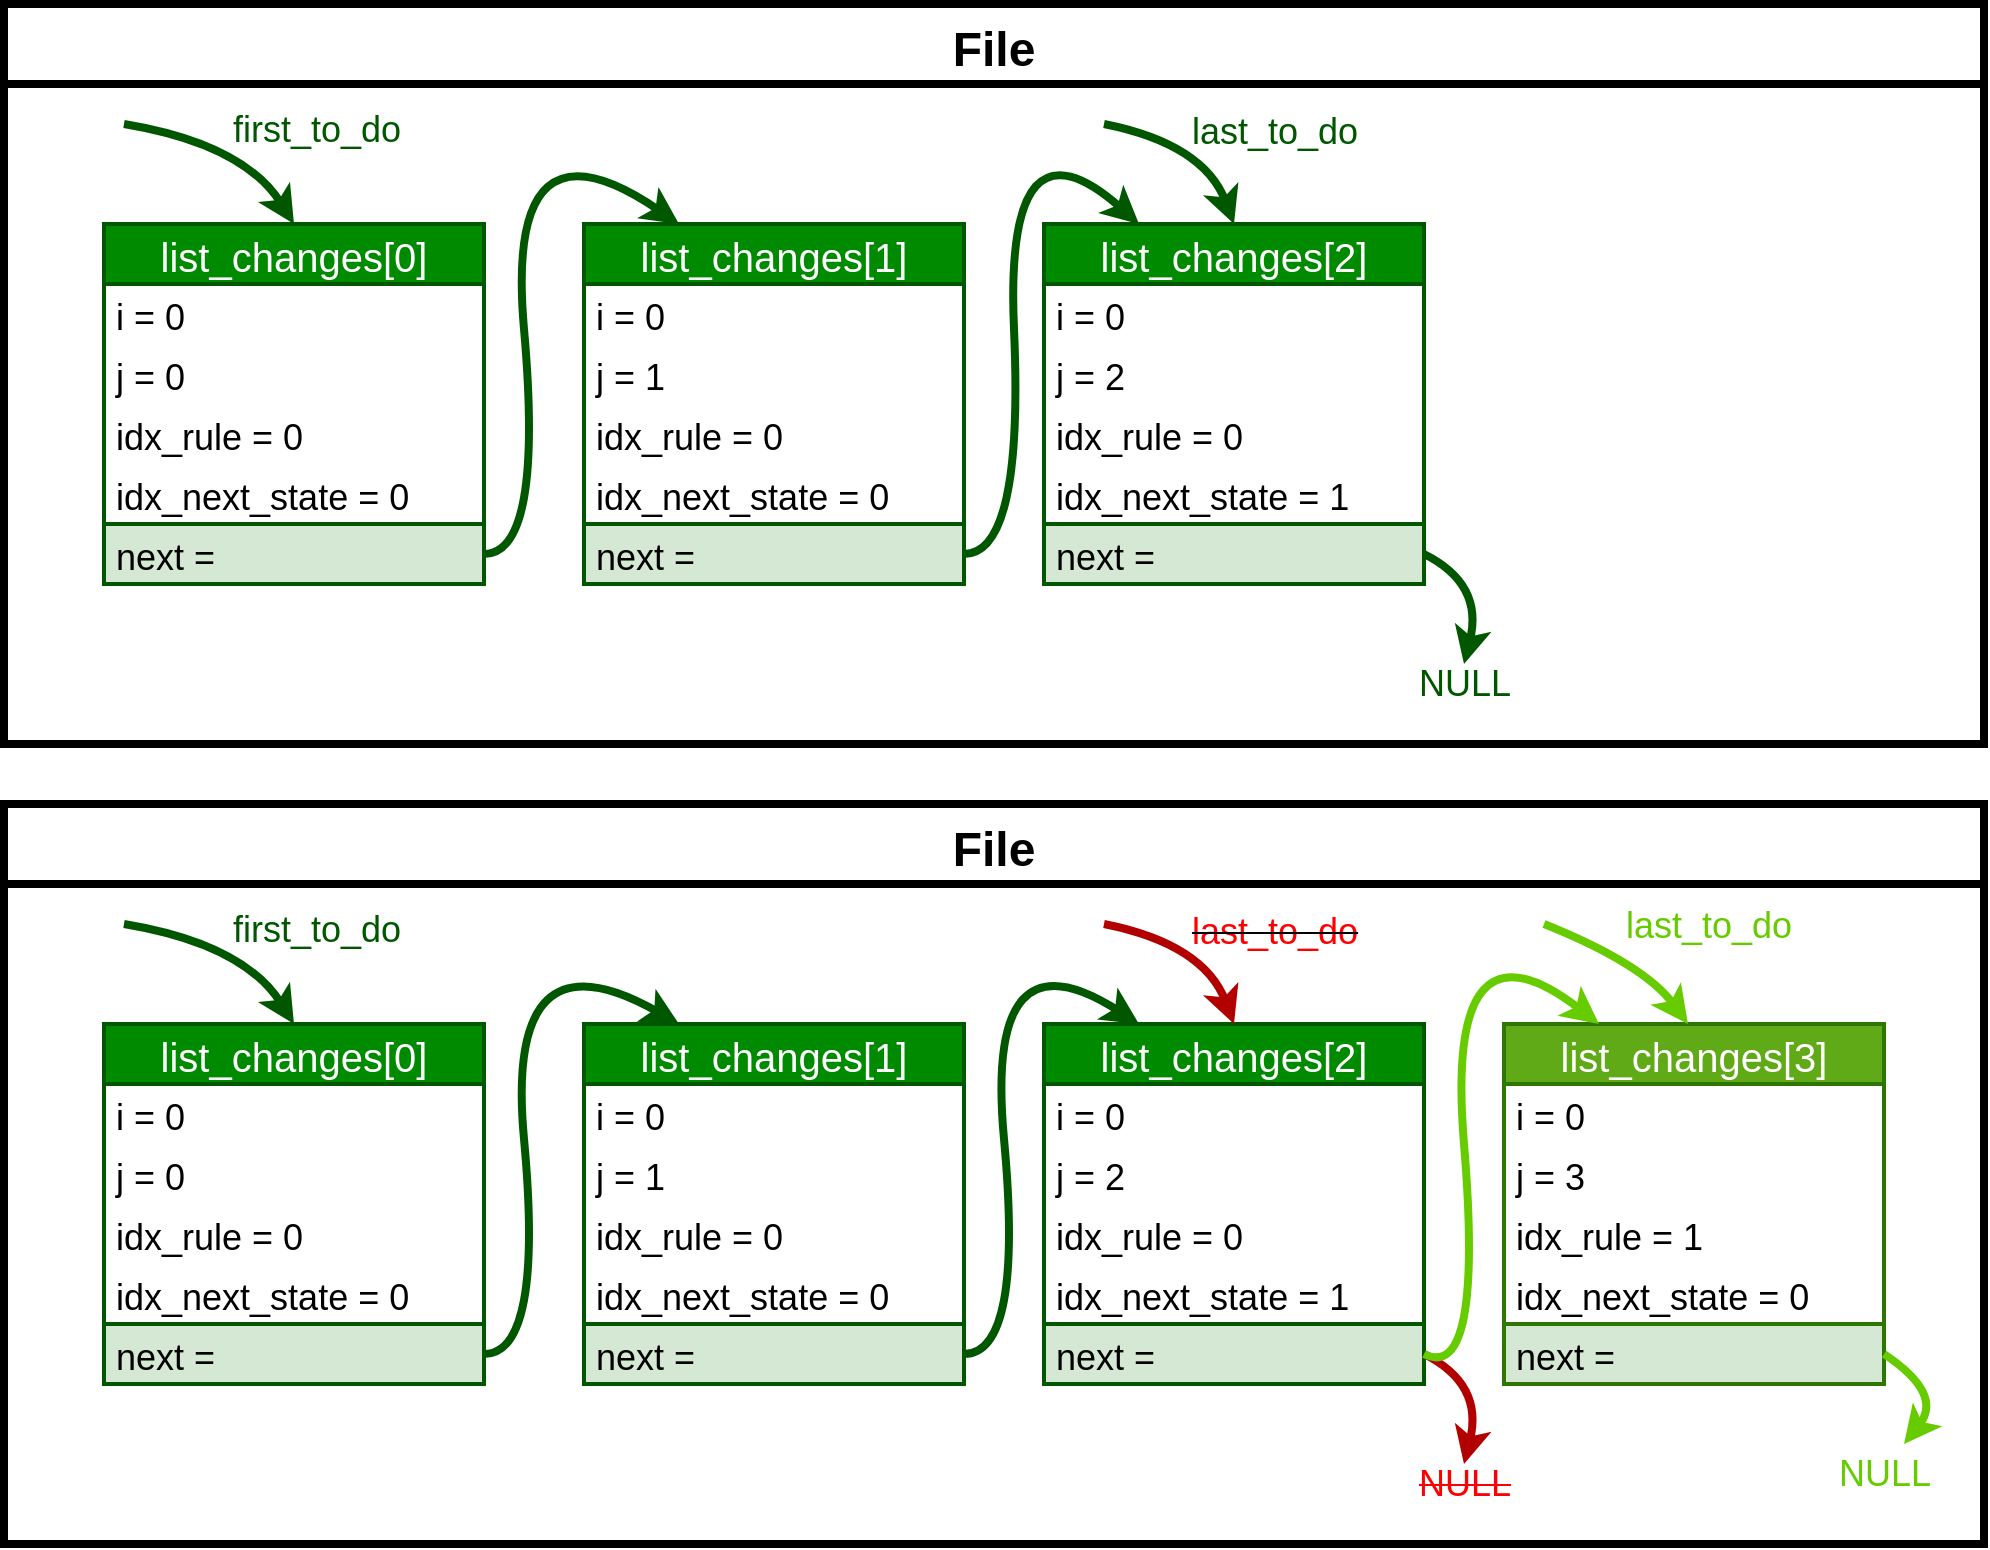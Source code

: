 <mxfile version="15.8.7" type="device"><diagram id="prtHgNgQTEPvFCAcTncT" name="Page-1"><mxGraphModel dx="2370" dy="1465" grid="1" gridSize="10" guides="1" tooltips="1" connect="1" arrows="1" fold="1" page="1" pageScale="1" pageWidth="827" pageHeight="1169" math="0" shadow="0"><root><mxCell id="0"/><mxCell id="1" parent="0"/><mxCell id="sNQoP_HgzW2WNexT-OtS-48" value="File" style="swimlane;strokeWidth=4;fontSize=24;startSize=40;" parent="1" vertex="1"><mxGeometry x="340" y="180" width="990" height="370" as="geometry"/></mxCell><mxCell id="sNQoP_HgzW2WNexT-OtS-49" value="list_changes[0]" style="swimlane;fontStyle=0;childLayout=stackLayout;horizontal=1;startSize=30;horizontalStack=0;resizeParent=1;resizeParentMax=0;resizeLast=0;collapsible=1;marginBottom=0;fontSize=20;strokeWidth=2;fillColor=#008a00;strokeColor=#005700;fontColor=#ffffff;" parent="sNQoP_HgzW2WNexT-OtS-48" vertex="1"><mxGeometry x="50" y="110" width="190" height="180" as="geometry"/></mxCell><mxCell id="sNQoP_HgzW2WNexT-OtS-50" value="i = 0" style="text;strokeColor=none;fillColor=none;align=left;verticalAlign=middle;spacingLeft=4;spacingRight=4;overflow=hidden;points=[[0,0.5],[1,0.5]];portConstraint=eastwest;rotatable=0;fontSize=18;" parent="sNQoP_HgzW2WNexT-OtS-49" vertex="1"><mxGeometry y="30" width="190" height="30" as="geometry"/></mxCell><mxCell id="sNQoP_HgzW2WNexT-OtS-51" value="j = 0" style="text;strokeColor=none;fillColor=none;align=left;verticalAlign=middle;spacingLeft=4;spacingRight=4;overflow=hidden;points=[[0,0.5],[1,0.5]];portConstraint=eastwest;rotatable=0;fontSize=18;" parent="sNQoP_HgzW2WNexT-OtS-49" vertex="1"><mxGeometry y="60" width="190" height="30" as="geometry"/></mxCell><mxCell id="sNQoP_HgzW2WNexT-OtS-52" value="idx_rule = 0" style="text;strokeColor=none;fillColor=none;align=left;verticalAlign=middle;spacingLeft=4;spacingRight=4;overflow=hidden;points=[[0,0.5],[1,0.5]];portConstraint=eastwest;rotatable=0;fontSize=18;" parent="sNQoP_HgzW2WNexT-OtS-49" vertex="1"><mxGeometry y="90" width="190" height="30" as="geometry"/></mxCell><mxCell id="sNQoP_HgzW2WNexT-OtS-53" value="idx_next_state = 0" style="text;strokeColor=none;fillColor=none;align=left;verticalAlign=middle;spacingLeft=4;spacingRight=4;overflow=hidden;points=[[0,0.5],[1,0.5]];portConstraint=eastwest;rotatable=0;fontSize=18;" parent="sNQoP_HgzW2WNexT-OtS-49" vertex="1"><mxGeometry y="120" width="190" height="30" as="geometry"/></mxCell><mxCell id="sNQoP_HgzW2WNexT-OtS-72" value="next =" style="text;strokeColor=#005700;fillColor=#d5e8d4;align=left;verticalAlign=middle;spacingLeft=4;spacingRight=4;overflow=hidden;points=[[0,0.5],[1,0.5]];portConstraint=eastwest;rotatable=0;fontSize=18;strokeWidth=2;" parent="sNQoP_HgzW2WNexT-OtS-49" vertex="1"><mxGeometry y="150" width="190" height="30" as="geometry"/></mxCell><mxCell id="sNQoP_HgzW2WNexT-OtS-54" value="list_changes[2]" style="swimlane;fontStyle=0;childLayout=stackLayout;horizontal=1;startSize=30;horizontalStack=0;resizeParent=1;resizeParentMax=0;resizeLast=0;collapsible=1;marginBottom=0;fontSize=20;strokeWidth=2;fillColor=#008a00;strokeColor=#005700;fontColor=#ffffff;" parent="sNQoP_HgzW2WNexT-OtS-48" vertex="1"><mxGeometry x="520" y="110" width="190" height="180" as="geometry"/></mxCell><mxCell id="sNQoP_HgzW2WNexT-OtS-55" value="i = 0" style="text;strokeColor=none;fillColor=none;align=left;verticalAlign=middle;spacingLeft=4;spacingRight=4;overflow=hidden;points=[[0,0.5],[1,0.5]];portConstraint=eastwest;rotatable=0;fontSize=18;" parent="sNQoP_HgzW2WNexT-OtS-54" vertex="1"><mxGeometry y="30" width="190" height="30" as="geometry"/></mxCell><mxCell id="sNQoP_HgzW2WNexT-OtS-56" value="j = 2" style="text;strokeColor=none;fillColor=none;align=left;verticalAlign=middle;spacingLeft=4;spacingRight=4;overflow=hidden;points=[[0,0.5],[1,0.5]];portConstraint=eastwest;rotatable=0;fontSize=18;" parent="sNQoP_HgzW2WNexT-OtS-54" vertex="1"><mxGeometry y="60" width="190" height="30" as="geometry"/></mxCell><mxCell id="sNQoP_HgzW2WNexT-OtS-57" value="idx_rule = 0" style="text;strokeColor=none;fillColor=none;align=left;verticalAlign=middle;spacingLeft=4;spacingRight=4;overflow=hidden;points=[[0,0.5],[1,0.5]];portConstraint=eastwest;rotatable=0;fontSize=18;" parent="sNQoP_HgzW2WNexT-OtS-54" vertex="1"><mxGeometry y="90" width="190" height="30" as="geometry"/></mxCell><mxCell id="sNQoP_HgzW2WNexT-OtS-58" value="idx_next_state = 1" style="text;strokeColor=none;fillColor=none;align=left;verticalAlign=middle;spacingLeft=4;spacingRight=4;overflow=hidden;points=[[0,0.5],[1,0.5]];portConstraint=eastwest;rotatable=0;fontSize=18;" parent="sNQoP_HgzW2WNexT-OtS-54" vertex="1"><mxGeometry y="120" width="190" height="30" as="geometry"/></mxCell><mxCell id="sNQoP_HgzW2WNexT-OtS-81" value="next =" style="text;strokeColor=#005700;fillColor=#d5e8d4;align=left;verticalAlign=middle;spacingLeft=4;spacingRight=4;overflow=hidden;points=[[0,0.5],[1,0.5]];portConstraint=eastwest;rotatable=0;fontSize=18;strokeWidth=2;" parent="sNQoP_HgzW2WNexT-OtS-54" vertex="1"><mxGeometry y="150" width="190" height="30" as="geometry"/></mxCell><mxCell id="sNQoP_HgzW2WNexT-OtS-64" value="list_changes[1]" style="swimlane;fontStyle=0;childLayout=stackLayout;horizontal=1;startSize=30;horizontalStack=0;resizeParent=1;resizeParentMax=0;resizeLast=0;collapsible=1;marginBottom=0;fontSize=20;strokeWidth=2;fillColor=#008a00;strokeColor=#005700;fontColor=#ffffff;" parent="sNQoP_HgzW2WNexT-OtS-48" vertex="1"><mxGeometry x="290" y="110" width="190" height="180" as="geometry"/></mxCell><mxCell id="sNQoP_HgzW2WNexT-OtS-65" value="i = 0" style="text;strokeColor=none;fillColor=none;align=left;verticalAlign=middle;spacingLeft=4;spacingRight=4;overflow=hidden;points=[[0,0.5],[1,0.5]];portConstraint=eastwest;rotatable=0;fontSize=18;" parent="sNQoP_HgzW2WNexT-OtS-64" vertex="1"><mxGeometry y="30" width="190" height="30" as="geometry"/></mxCell><mxCell id="sNQoP_HgzW2WNexT-OtS-66" value="j = 1" style="text;strokeColor=none;fillColor=none;align=left;verticalAlign=middle;spacingLeft=4;spacingRight=4;overflow=hidden;points=[[0,0.5],[1,0.5]];portConstraint=eastwest;rotatable=0;fontSize=18;" parent="sNQoP_HgzW2WNexT-OtS-64" vertex="1"><mxGeometry y="60" width="190" height="30" as="geometry"/></mxCell><mxCell id="sNQoP_HgzW2WNexT-OtS-67" value="idx_rule = 0" style="text;strokeColor=none;fillColor=none;align=left;verticalAlign=middle;spacingLeft=4;spacingRight=4;overflow=hidden;points=[[0,0.5],[1,0.5]];portConstraint=eastwest;rotatable=0;fontSize=18;" parent="sNQoP_HgzW2WNexT-OtS-64" vertex="1"><mxGeometry y="90" width="190" height="30" as="geometry"/></mxCell><mxCell id="sNQoP_HgzW2WNexT-OtS-68" value="idx_next_state = 0" style="text;strokeColor=none;fillColor=none;align=left;verticalAlign=middle;spacingLeft=4;spacingRight=4;overflow=hidden;points=[[0,0.5],[1,0.5]];portConstraint=eastwest;rotatable=0;fontSize=18;" parent="sNQoP_HgzW2WNexT-OtS-64" vertex="1"><mxGeometry y="120" width="190" height="30" as="geometry"/></mxCell><mxCell id="sNQoP_HgzW2WNexT-OtS-80" value="next =" style="text;strokeColor=#005700;fillColor=#d5e8d4;align=left;verticalAlign=middle;spacingLeft=4;spacingRight=4;overflow=hidden;points=[[0,0.5],[1,0.5]];portConstraint=eastwest;rotatable=0;fontSize=18;strokeWidth=2;" parent="sNQoP_HgzW2WNexT-OtS-64" vertex="1"><mxGeometry y="150" width="190" height="30" as="geometry"/></mxCell><mxCell id="sNQoP_HgzW2WNexT-OtS-78" value="" style="curved=1;endArrow=classic;html=1;rounded=0;fontSize=18;entryX=0.25;entryY=0;entryDx=0;entryDy=0;strokeWidth=4;fillColor=#d5e8d4;strokeColor=#005700;exitX=1;exitY=0.5;exitDx=0;exitDy=0;" parent="sNQoP_HgzW2WNexT-OtS-48" source="sNQoP_HgzW2WNexT-OtS-72" target="sNQoP_HgzW2WNexT-OtS-64" edge="1"><mxGeometry width="50" height="50" relative="1" as="geometry"><mxPoint x="190" y="320" as="sourcePoint"/><mxPoint x="275" y="360" as="targetPoint"/><Array as="points"><mxPoint x="270" y="275"/><mxPoint x="250" y="50"/></Array></mxGeometry></mxCell><mxCell id="sNQoP_HgzW2WNexT-OtS-83" value="" style="curved=1;endArrow=classic;html=1;rounded=0;fontSize=18;entryX=0.25;entryY=0;entryDx=0;entryDy=0;strokeWidth=4;fillColor=#d5e8d4;strokeColor=#005700;exitX=1;exitY=0.5;exitDx=0;exitDy=0;" parent="sNQoP_HgzW2WNexT-OtS-48" source="sNQoP_HgzW2WNexT-OtS-80" target="sNQoP_HgzW2WNexT-OtS-54" edge="1"><mxGeometry width="50" height="50" relative="1" as="geometry"><mxPoint x="480" y="275" as="sourcePoint"/><mxPoint x="577.5" y="110" as="targetPoint"/><Array as="points"><mxPoint x="510" y="275"/><mxPoint x="500" y="50"/></Array></mxGeometry></mxCell><mxCell id="sNQoP_HgzW2WNexT-OtS-85" value="" style="curved=1;endArrow=classic;html=1;rounded=0;fontSize=18;strokeWidth=4;fillColor=#d5e8d4;strokeColor=#005700;exitX=1;exitY=0.5;exitDx=0;exitDy=0;" parent="sNQoP_HgzW2WNexT-OtS-48" source="sNQoP_HgzW2WNexT-OtS-81" edge="1"><mxGeometry width="50" height="50" relative="1" as="geometry"><mxPoint x="700" y="310" as="sourcePoint"/><mxPoint x="730" y="330" as="targetPoint"/><Array as="points"><mxPoint x="740" y="290"/></Array></mxGeometry></mxCell><mxCell id="sNQoP_HgzW2WNexT-OtS-86" value="&lt;font color=&quot;#005700&quot;&gt;NULL&lt;/font&gt;" style="edgeLabel;html=1;align=center;verticalAlign=middle;resizable=0;points=[];fontSize=18;" parent="sNQoP_HgzW2WNexT-OtS-85" vertex="1" connectable="0"><mxGeometry x="0.234" y="-6" relative="1" as="geometry"><mxPoint x="-1" y="39" as="offset"/></mxGeometry></mxCell><mxCell id="sNQoP_HgzW2WNexT-OtS-87" value="" style="curved=1;endArrow=classic;html=1;rounded=0;fontSize=18;entryX=0.5;entryY=0;entryDx=0;entryDy=0;strokeWidth=4;fillColor=#d5e8d4;strokeColor=#005700;" parent="sNQoP_HgzW2WNexT-OtS-48" target="sNQoP_HgzW2WNexT-OtS-54" edge="1"><mxGeometry width="50" height="50" relative="1" as="geometry"><mxPoint x="550" y="60" as="sourcePoint"/><mxPoint x="655" y="110" as="targetPoint"/><Array as="points"><mxPoint x="600" y="70"/></Array></mxGeometry></mxCell><mxCell id="sNQoP_HgzW2WNexT-OtS-88" value="&lt;font color=&quot;#005700&quot;&gt;last_to_do&lt;/font&gt;" style="edgeLabel;html=1;align=center;verticalAlign=middle;resizable=0;points=[];fontSize=18;" parent="sNQoP_HgzW2WNexT-OtS-87" vertex="1" connectable="0"><mxGeometry x="0.234" y="-6" relative="1" as="geometry"><mxPoint x="38" y="-15" as="offset"/></mxGeometry></mxCell><mxCell id="sNQoP_HgzW2WNexT-OtS-76" value="" style="curved=1;endArrow=classic;html=1;rounded=0;fontSize=18;entryX=0.5;entryY=0;entryDx=0;entryDy=0;strokeWidth=4;fillColor=#d5e8d4;strokeColor=#005700;" parent="sNQoP_HgzW2WNexT-OtS-48" target="sNQoP_HgzW2WNexT-OtS-49" edge="1"><mxGeometry width="50" height="50" relative="1" as="geometry"><mxPoint x="60" y="60" as="sourcePoint"/><mxPoint x="430" y="280" as="targetPoint"/><Array as="points"><mxPoint x="120" y="70"/></Array></mxGeometry></mxCell><mxCell id="sNQoP_HgzW2WNexT-OtS-77" value="&lt;font color=&quot;#005700&quot;&gt;first_to_do&lt;/font&gt;" style="edgeLabel;html=1;align=center;verticalAlign=middle;resizable=0;points=[];fontSize=18;" parent="sNQoP_HgzW2WNexT-OtS-76" vertex="1" connectable="0"><mxGeometry x="0.234" y="-6" relative="1" as="geometry"><mxPoint x="38" y="-15" as="offset"/></mxGeometry></mxCell><mxCell id="sNQoP_HgzW2WNexT-OtS-89" value="File" style="swimlane;strokeWidth=4;fontSize=24;startSize=40;" parent="1" vertex="1"><mxGeometry x="340" y="580" width="990" height="370" as="geometry"/></mxCell><mxCell id="sNQoP_HgzW2WNexT-OtS-90" value="list_changes[0]" style="swimlane;fontStyle=0;childLayout=stackLayout;horizontal=1;startSize=30;horizontalStack=0;resizeParent=1;resizeParentMax=0;resizeLast=0;collapsible=1;marginBottom=0;fontSize=20;strokeWidth=2;fillColor=#008a00;strokeColor=#005700;fontColor=#ffffff;" parent="sNQoP_HgzW2WNexT-OtS-89" vertex="1"><mxGeometry x="50" y="110" width="190" height="180" as="geometry"/></mxCell><mxCell id="sNQoP_HgzW2WNexT-OtS-91" value="i = 0" style="text;strokeColor=none;fillColor=none;align=left;verticalAlign=middle;spacingLeft=4;spacingRight=4;overflow=hidden;points=[[0,0.5],[1,0.5]];portConstraint=eastwest;rotatable=0;fontSize=18;" parent="sNQoP_HgzW2WNexT-OtS-90" vertex="1"><mxGeometry y="30" width="190" height="30" as="geometry"/></mxCell><mxCell id="sNQoP_HgzW2WNexT-OtS-92" value="j = 0" style="text;strokeColor=none;fillColor=none;align=left;verticalAlign=middle;spacingLeft=4;spacingRight=4;overflow=hidden;points=[[0,0.5],[1,0.5]];portConstraint=eastwest;rotatable=0;fontSize=18;" parent="sNQoP_HgzW2WNexT-OtS-90" vertex="1"><mxGeometry y="60" width="190" height="30" as="geometry"/></mxCell><mxCell id="sNQoP_HgzW2WNexT-OtS-93" value="idx_rule = 0" style="text;strokeColor=none;fillColor=none;align=left;verticalAlign=middle;spacingLeft=4;spacingRight=4;overflow=hidden;points=[[0,0.5],[1,0.5]];portConstraint=eastwest;rotatable=0;fontSize=18;" parent="sNQoP_HgzW2WNexT-OtS-90" vertex="1"><mxGeometry y="90" width="190" height="30" as="geometry"/></mxCell><mxCell id="sNQoP_HgzW2WNexT-OtS-94" value="idx_next_state = 0" style="text;strokeColor=none;fillColor=none;align=left;verticalAlign=middle;spacingLeft=4;spacingRight=4;overflow=hidden;points=[[0,0.5],[1,0.5]];portConstraint=eastwest;rotatable=0;fontSize=18;" parent="sNQoP_HgzW2WNexT-OtS-90" vertex="1"><mxGeometry y="120" width="190" height="30" as="geometry"/></mxCell><mxCell id="sNQoP_HgzW2WNexT-OtS-95" value="next =" style="text;strokeColor=#005700;fillColor=#d5e8d4;align=left;verticalAlign=middle;spacingLeft=4;spacingRight=4;overflow=hidden;points=[[0,0.5],[1,0.5]];portConstraint=eastwest;rotatable=0;fontSize=18;strokeWidth=2;" parent="sNQoP_HgzW2WNexT-OtS-90" vertex="1"><mxGeometry y="150" width="190" height="30" as="geometry"/></mxCell><mxCell id="sNQoP_HgzW2WNexT-OtS-96" value="list_changes[2]" style="swimlane;fontStyle=0;childLayout=stackLayout;horizontal=1;startSize=30;horizontalStack=0;resizeParent=1;resizeParentMax=0;resizeLast=0;collapsible=1;marginBottom=0;fontSize=20;strokeWidth=2;fillColor=#008a00;strokeColor=#005700;fontColor=#ffffff;" parent="sNQoP_HgzW2WNexT-OtS-89" vertex="1"><mxGeometry x="520" y="110" width="190" height="180" as="geometry"/></mxCell><mxCell id="sNQoP_HgzW2WNexT-OtS-97" value="i = 0" style="text;strokeColor=none;fillColor=none;align=left;verticalAlign=middle;spacingLeft=4;spacingRight=4;overflow=hidden;points=[[0,0.5],[1,0.5]];portConstraint=eastwest;rotatable=0;fontSize=18;" parent="sNQoP_HgzW2WNexT-OtS-96" vertex="1"><mxGeometry y="30" width="190" height="30" as="geometry"/></mxCell><mxCell id="sNQoP_HgzW2WNexT-OtS-98" value="j = 2" style="text;strokeColor=none;fillColor=none;align=left;verticalAlign=middle;spacingLeft=4;spacingRight=4;overflow=hidden;points=[[0,0.5],[1,0.5]];portConstraint=eastwest;rotatable=0;fontSize=18;" parent="sNQoP_HgzW2WNexT-OtS-96" vertex="1"><mxGeometry y="60" width="190" height="30" as="geometry"/></mxCell><mxCell id="sNQoP_HgzW2WNexT-OtS-99" value="idx_rule = 0" style="text;strokeColor=none;fillColor=none;align=left;verticalAlign=middle;spacingLeft=4;spacingRight=4;overflow=hidden;points=[[0,0.5],[1,0.5]];portConstraint=eastwest;rotatable=0;fontSize=18;" parent="sNQoP_HgzW2WNexT-OtS-96" vertex="1"><mxGeometry y="90" width="190" height="30" as="geometry"/></mxCell><mxCell id="sNQoP_HgzW2WNexT-OtS-100" value="idx_next_state = 1" style="text;strokeColor=none;fillColor=none;align=left;verticalAlign=middle;spacingLeft=4;spacingRight=4;overflow=hidden;points=[[0,0.5],[1,0.5]];portConstraint=eastwest;rotatable=0;fontSize=18;" parent="sNQoP_HgzW2WNexT-OtS-96" vertex="1"><mxGeometry y="120" width="190" height="30" as="geometry"/></mxCell><mxCell id="sNQoP_HgzW2WNexT-OtS-101" value="next =" style="text;strokeColor=#005700;fillColor=#d5e8d4;align=left;verticalAlign=middle;spacingLeft=4;spacingRight=4;overflow=hidden;points=[[0,0.5],[1,0.5]];portConstraint=eastwest;rotatable=0;fontSize=18;strokeWidth=2;" parent="sNQoP_HgzW2WNexT-OtS-96" vertex="1"><mxGeometry y="150" width="190" height="30" as="geometry"/></mxCell><mxCell id="sNQoP_HgzW2WNexT-OtS-102" value="list_changes[3]" style="swimlane;fontStyle=0;childLayout=stackLayout;horizontal=1;startSize=30;horizontalStack=0;resizeParent=1;resizeParentMax=0;resizeLast=0;collapsible=1;marginBottom=0;fontSize=20;strokeWidth=2;fillColor=#60a917;strokeColor=#2D7600;fontColor=#ffffff;" parent="sNQoP_HgzW2WNexT-OtS-89" vertex="1"><mxGeometry x="750" y="110" width="190" height="180" as="geometry"/></mxCell><mxCell id="sNQoP_HgzW2WNexT-OtS-192" value="" style="curved=1;endArrow=classic;html=1;rounded=0;fontSize=18;strokeWidth=4;fillColor=#60a917;strokeColor=#66CC00;entryX=0.5;entryY=0;entryDx=0;entryDy=0;" parent="sNQoP_HgzW2WNexT-OtS-102" edge="1"><mxGeometry width="50" height="50" relative="1" as="geometry"><mxPoint x="20" y="-50" as="sourcePoint"/><mxPoint x="92" as="targetPoint"/><Array as="points"><mxPoint x="70" y="-30"/></Array></mxGeometry></mxCell><mxCell id="sNQoP_HgzW2WNexT-OtS-193" value="&lt;font color=&quot;#66cc00&quot;&gt;last_to_do&lt;/font&gt;" style="edgeLabel;html=1;align=center;verticalAlign=middle;resizable=0;points=[];fontSize=18;" parent="sNQoP_HgzW2WNexT-OtS-192" vertex="1" connectable="0"><mxGeometry x="0.234" y="-6" relative="1" as="geometry"><mxPoint x="35" y="-25" as="offset"/></mxGeometry></mxCell><mxCell id="sNQoP_HgzW2WNexT-OtS-103" value="i = 0" style="text;strokeColor=none;fillColor=none;align=left;verticalAlign=middle;spacingLeft=4;spacingRight=4;overflow=hidden;points=[[0,0.5],[1,0.5]];portConstraint=eastwest;rotatable=0;fontSize=18;" parent="sNQoP_HgzW2WNexT-OtS-102" vertex="1"><mxGeometry y="30" width="190" height="30" as="geometry"/></mxCell><mxCell id="sNQoP_HgzW2WNexT-OtS-104" value="j = 3" style="text;strokeColor=none;fillColor=none;align=left;verticalAlign=middle;spacingLeft=4;spacingRight=4;overflow=hidden;points=[[0,0.5],[1,0.5]];portConstraint=eastwest;rotatable=0;fontSize=18;" parent="sNQoP_HgzW2WNexT-OtS-102" vertex="1"><mxGeometry y="60" width="190" height="30" as="geometry"/></mxCell><mxCell id="sNQoP_HgzW2WNexT-OtS-105" value="idx_rule = 1" style="text;strokeColor=none;fillColor=none;align=left;verticalAlign=middle;spacingLeft=4;spacingRight=4;overflow=hidden;points=[[0,0.5],[1,0.5]];portConstraint=eastwest;rotatable=0;fontSize=18;" parent="sNQoP_HgzW2WNexT-OtS-102" vertex="1"><mxGeometry y="90" width="190" height="30" as="geometry"/></mxCell><mxCell id="sNQoP_HgzW2WNexT-OtS-106" value="idx_next_state = 0" style="text;strokeColor=none;fillColor=none;align=left;verticalAlign=middle;spacingLeft=4;spacingRight=4;overflow=hidden;points=[[0,0.5],[1,0.5]];portConstraint=eastwest;rotatable=0;fontSize=18;" parent="sNQoP_HgzW2WNexT-OtS-102" vertex="1"><mxGeometry y="120" width="190" height="30" as="geometry"/></mxCell><mxCell id="sNQoP_HgzW2WNexT-OtS-152" value="next =" style="text;strokeColor=#2D7600;fillColor=#d5e8d4;align=left;verticalAlign=middle;spacingLeft=4;spacingRight=4;overflow=hidden;points=[[0,0.5],[1,0.5]];portConstraint=eastwest;rotatable=0;fontSize=18;strokeWidth=2;" parent="sNQoP_HgzW2WNexT-OtS-102" vertex="1"><mxGeometry y="150" width="190" height="30" as="geometry"/></mxCell><mxCell id="sNQoP_HgzW2WNexT-OtS-108" value="list_changes[1]" style="swimlane;fontStyle=0;childLayout=stackLayout;horizontal=1;startSize=30;horizontalStack=0;resizeParent=1;resizeParentMax=0;resizeLast=0;collapsible=1;marginBottom=0;fontSize=20;strokeWidth=2;fillColor=#008a00;strokeColor=#005700;fontColor=#ffffff;" parent="sNQoP_HgzW2WNexT-OtS-89" vertex="1"><mxGeometry x="290" y="110" width="190" height="180" as="geometry"/></mxCell><mxCell id="sNQoP_HgzW2WNexT-OtS-109" value="i = 0" style="text;strokeColor=none;fillColor=none;align=left;verticalAlign=middle;spacingLeft=4;spacingRight=4;overflow=hidden;points=[[0,0.5],[1,0.5]];portConstraint=eastwest;rotatable=0;fontSize=18;" parent="sNQoP_HgzW2WNexT-OtS-108" vertex="1"><mxGeometry y="30" width="190" height="30" as="geometry"/></mxCell><mxCell id="sNQoP_HgzW2WNexT-OtS-110" value="j = 1" style="text;strokeColor=none;fillColor=none;align=left;verticalAlign=middle;spacingLeft=4;spacingRight=4;overflow=hidden;points=[[0,0.5],[1,0.5]];portConstraint=eastwest;rotatable=0;fontSize=18;" parent="sNQoP_HgzW2WNexT-OtS-108" vertex="1"><mxGeometry y="60" width="190" height="30" as="geometry"/></mxCell><mxCell id="sNQoP_HgzW2WNexT-OtS-111" value="idx_rule = 0" style="text;strokeColor=none;fillColor=none;align=left;verticalAlign=middle;spacingLeft=4;spacingRight=4;overflow=hidden;points=[[0,0.5],[1,0.5]];portConstraint=eastwest;rotatable=0;fontSize=18;" parent="sNQoP_HgzW2WNexT-OtS-108" vertex="1"><mxGeometry y="90" width="190" height="30" as="geometry"/></mxCell><mxCell id="sNQoP_HgzW2WNexT-OtS-112" value="idx_next_state = 0" style="text;strokeColor=none;fillColor=none;align=left;verticalAlign=middle;spacingLeft=4;spacingRight=4;overflow=hidden;points=[[0,0.5],[1,0.5]];portConstraint=eastwest;rotatable=0;fontSize=18;" parent="sNQoP_HgzW2WNexT-OtS-108" vertex="1"><mxGeometry y="120" width="190" height="30" as="geometry"/></mxCell><mxCell id="sNQoP_HgzW2WNexT-OtS-113" value="next =" style="text;strokeColor=#005700;fillColor=#d5e8d4;align=left;verticalAlign=middle;spacingLeft=4;spacingRight=4;overflow=hidden;points=[[0,0.5],[1,0.5]];portConstraint=eastwest;rotatable=0;fontSize=18;strokeWidth=2;" parent="sNQoP_HgzW2WNexT-OtS-108" vertex="1"><mxGeometry y="150" width="190" height="30" as="geometry"/></mxCell><mxCell id="sNQoP_HgzW2WNexT-OtS-114" value="" style="curved=1;endArrow=classic;html=1;rounded=0;fontSize=18;entryX=0.25;entryY=0;entryDx=0;entryDy=0;strokeWidth=4;fillColor=#d5e8d4;strokeColor=#005700;exitX=1;exitY=0.5;exitDx=0;exitDy=0;" parent="sNQoP_HgzW2WNexT-OtS-89" source="sNQoP_HgzW2WNexT-OtS-95" target="sNQoP_HgzW2WNexT-OtS-108" edge="1"><mxGeometry width="50" height="50" relative="1" as="geometry"><mxPoint x="190" y="320" as="sourcePoint"/><mxPoint x="275" y="360" as="targetPoint"/><Array as="points"><mxPoint x="270" y="275"/><mxPoint x="250" y="60"/></Array></mxGeometry></mxCell><mxCell id="sNQoP_HgzW2WNexT-OtS-115" value="" style="curved=1;endArrow=classic;html=1;rounded=0;fontSize=18;entryX=0.25;entryY=0;entryDx=0;entryDy=0;strokeWidth=4;fillColor=#d5e8d4;strokeColor=#005700;exitX=1;exitY=0.5;exitDx=0;exitDy=0;" parent="sNQoP_HgzW2WNexT-OtS-89" source="sNQoP_HgzW2WNexT-OtS-113" target="sNQoP_HgzW2WNexT-OtS-96" edge="1"><mxGeometry width="50" height="50" relative="1" as="geometry"><mxPoint x="480" y="275" as="sourcePoint"/><mxPoint x="577.5" y="110" as="targetPoint"/><Array as="points"><mxPoint x="510" y="275"/><mxPoint x="490" y="60"/></Array></mxGeometry></mxCell><mxCell id="sNQoP_HgzW2WNexT-OtS-116" value="" style="curved=1;endArrow=classic;html=1;rounded=0;fontSize=18;strokeWidth=4;fillColor=#e51400;strokeColor=#B20000;exitX=1;exitY=0.5;exitDx=0;exitDy=0;" parent="sNQoP_HgzW2WNexT-OtS-89" source="sNQoP_HgzW2WNexT-OtS-101" edge="1"><mxGeometry width="50" height="50" relative="1" as="geometry"><mxPoint x="700" y="310" as="sourcePoint"/><mxPoint x="730" y="330" as="targetPoint"/><Array as="points"><mxPoint x="740" y="290"/></Array></mxGeometry></mxCell><mxCell id="sNQoP_HgzW2WNexT-OtS-117" value="&lt;font&gt;&lt;strike&gt;NULL&lt;/strike&gt;&lt;/font&gt;" style="edgeLabel;html=1;align=center;verticalAlign=middle;resizable=0;points=[];fontSize=18;fontColor=#FF0000;" parent="sNQoP_HgzW2WNexT-OtS-116" vertex="1" connectable="0"><mxGeometry x="0.234" y="-6" relative="1" as="geometry"><mxPoint x="-1" y="39" as="offset"/></mxGeometry></mxCell><mxCell id="sNQoP_HgzW2WNexT-OtS-118" value="" style="curved=1;endArrow=classic;html=1;rounded=0;fontSize=18;entryX=0.5;entryY=0;entryDx=0;entryDy=0;strokeWidth=4;fillColor=#e51400;strokeColor=#B20000;" parent="sNQoP_HgzW2WNexT-OtS-89" target="sNQoP_HgzW2WNexT-OtS-96" edge="1"><mxGeometry width="50" height="50" relative="1" as="geometry"><mxPoint x="550" y="60" as="sourcePoint"/><mxPoint x="655" y="110" as="targetPoint"/><Array as="points"><mxPoint x="600" y="70"/></Array></mxGeometry></mxCell><mxCell id="sNQoP_HgzW2WNexT-OtS-119" value="&lt;strike&gt;&lt;font color=&quot;#ff0000&quot;&gt;last_to_do&lt;/font&gt;&lt;/strike&gt;" style="edgeLabel;html=1;align=center;verticalAlign=middle;resizable=0;points=[];fontSize=18;" parent="sNQoP_HgzW2WNexT-OtS-118" vertex="1" connectable="0"><mxGeometry x="0.234" y="-6" relative="1" as="geometry"><mxPoint x="38" y="-15" as="offset"/></mxGeometry></mxCell><mxCell id="sNQoP_HgzW2WNexT-OtS-153" value="" style="curved=1;endArrow=classic;html=1;rounded=0;fontSize=18;entryX=0.5;entryY=0;entryDx=0;entryDy=0;strokeWidth=4;fillColor=#d5e8d4;strokeColor=#005700;" parent="sNQoP_HgzW2WNexT-OtS-89" target="sNQoP_HgzW2WNexT-OtS-90" edge="1"><mxGeometry width="50" height="50" relative="1" as="geometry"><mxPoint x="60" y="60" as="sourcePoint"/><mxPoint x="145" y="110" as="targetPoint"/><Array as="points"><mxPoint x="120" y="70"/></Array></mxGeometry></mxCell><mxCell id="sNQoP_HgzW2WNexT-OtS-154" value="&lt;font color=&quot;#005700&quot;&gt;first_to_do&lt;/font&gt;" style="edgeLabel;html=1;align=center;verticalAlign=middle;resizable=0;points=[];fontSize=18;" parent="sNQoP_HgzW2WNexT-OtS-153" vertex="1" connectable="0"><mxGeometry x="0.234" y="-6" relative="1" as="geometry"><mxPoint x="38" y="-15" as="offset"/></mxGeometry></mxCell><mxCell id="sNQoP_HgzW2WNexT-OtS-190" value="" style="curved=1;endArrow=classic;html=1;rounded=0;fontSize=18;strokeWidth=4;fillColor=#60a917;strokeColor=#66CC00;exitX=1;exitY=0.5;exitDx=0;exitDy=0;" parent="sNQoP_HgzW2WNexT-OtS-89" source="sNQoP_HgzW2WNexT-OtS-152" edge="1"><mxGeometry width="50" height="50" relative="1" as="geometry"><mxPoint x="940" y="280" as="sourcePoint"/><mxPoint x="950" y="320" as="targetPoint"/><Array as="points"><mxPoint x="970" y="295"/></Array></mxGeometry></mxCell><mxCell id="sNQoP_HgzW2WNexT-OtS-191" value="&lt;font color=&quot;#66cc00&quot;&gt;NULL&lt;/font&gt;" style="edgeLabel;html=1;align=center;verticalAlign=middle;resizable=0;points=[];fontSize=18;" parent="sNQoP_HgzW2WNexT-OtS-190" vertex="1" connectable="0"><mxGeometry x="0.234" y="-6" relative="1" as="geometry"><mxPoint x="-22" y="39" as="offset"/></mxGeometry></mxCell><mxCell id="sNQoP_HgzW2WNexT-OtS-194" value="" style="curved=1;endArrow=classic;html=1;rounded=0;fontSize=18;strokeWidth=4;fillColor=#60a917;strokeColor=#66CC00;entryX=0.25;entryY=0;entryDx=0;entryDy=0;exitX=1;exitY=0.5;exitDx=0;exitDy=0;" parent="sNQoP_HgzW2WNexT-OtS-89" source="sNQoP_HgzW2WNexT-OtS-101" target="sNQoP_HgzW2WNexT-OtS-102" edge="1"><mxGeometry width="50" height="50" relative="1" as="geometry"><mxPoint x="780" y="70" as="sourcePoint"/><mxPoint x="852" y="120" as="targetPoint"/><Array as="points"><mxPoint x="740" y="290"/><mxPoint x="720" y="50"/></Array></mxGeometry></mxCell><mxCell id="sNQoP_HgzW2WNexT-OtS-195" value="&lt;font color=&quot;#66cc00&quot;&gt;&lt;br&gt;&lt;/font&gt;" style="edgeLabel;html=1;align=center;verticalAlign=middle;resizable=0;points=[];fontSize=18;" parent="sNQoP_HgzW2WNexT-OtS-194" vertex="1" connectable="0"><mxGeometry x="0.234" y="-6" relative="1" as="geometry"><mxPoint x="35" y="-25" as="offset"/></mxGeometry></mxCell></root></mxGraphModel></diagram></mxfile>